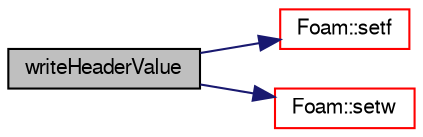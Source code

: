 digraph "writeHeaderValue"
{
  bgcolor="transparent";
  edge [fontname="FreeSans",fontsize="10",labelfontname="FreeSans",labelfontsize="10"];
  node [fontname="FreeSans",fontsize="10",shape=record];
  rankdir="LR";
  Node1848 [label="writeHeaderValue",height=0.2,width=0.4,color="black", fillcolor="grey75", style="filled", fontcolor="black"];
  Node1848 -> Node1849 [color="midnightblue",fontsize="10",style="solid",fontname="FreeSans"];
  Node1849 [label="Foam::setf",height=0.2,width=0.4,color="red",URL="$a21124.html#ad9410501ee55b47573e49137f4026098"];
  Node1848 -> Node1858 [color="midnightblue",fontsize="10",style="solid",fontname="FreeSans"];
  Node1858 [label="Foam::setw",height=0.2,width=0.4,color="red",URL="$a21124.html#a3318127f6f23246407ca749a0a0ea03c"];
}
